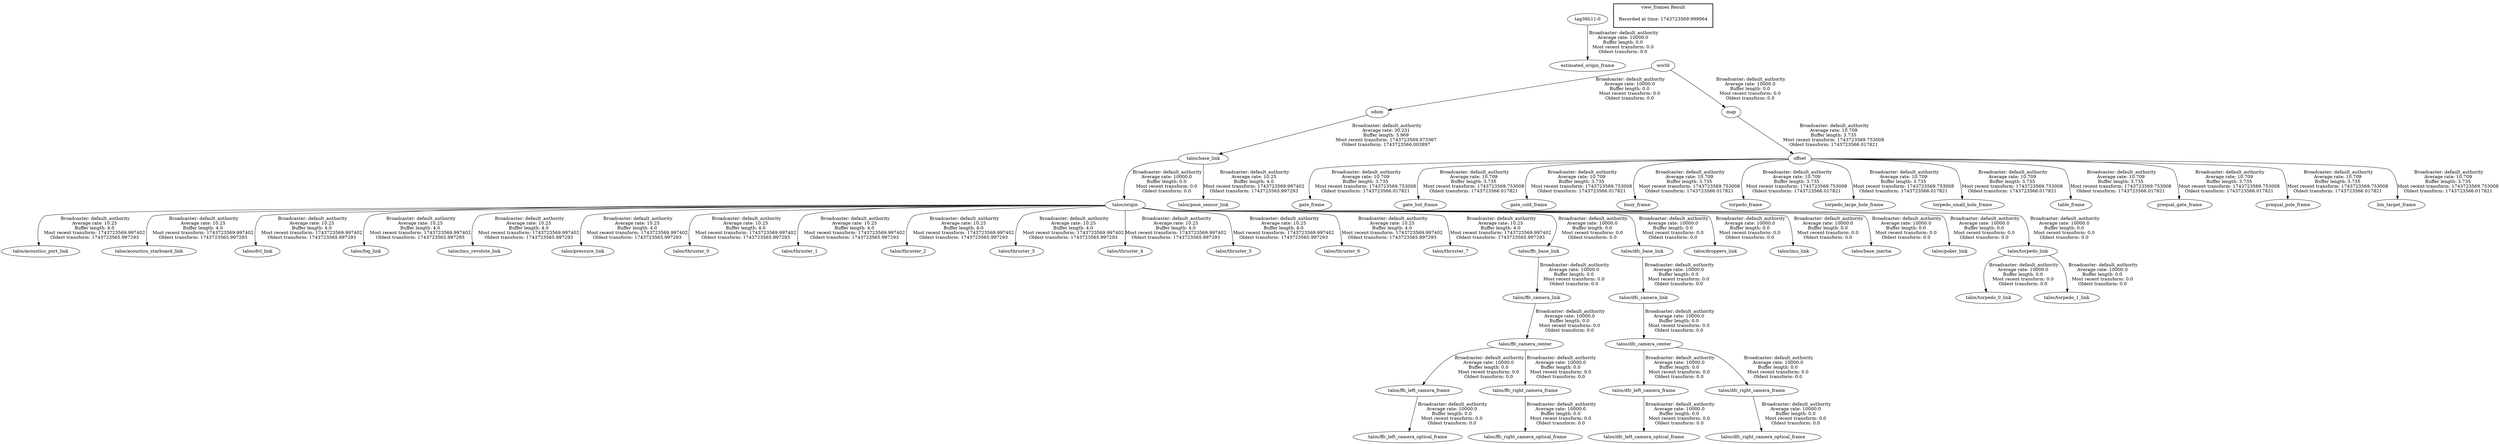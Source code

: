 digraph G {
"tag36h11:0" -> "estimated_origin_frame"[label=" Broadcaster: default_authority\nAverage rate: 10000.0\nBuffer length: 0.0\nMost recent transform: 0.0\nOldest transform: 0.0\n"];
"talos/origin" -> "talos/acoustics_port_link"[label=" Broadcaster: default_authority\nAverage rate: 10.25\nBuffer length: 4.0\nMost recent transform: 1743723569.997402\nOldest transform: 1743723565.997293\n"];
"talos/base_link" -> "talos/origin"[label=" Broadcaster: default_authority\nAverage rate: 10000.0\nBuffer length: 0.0\nMost recent transform: 0.0\nOldest transform: 0.0\n"];
"talos/origin" -> "talos/acoustics_starboard_link"[label=" Broadcaster: default_authority\nAverage rate: 10.25\nBuffer length: 4.0\nMost recent transform: 1743723569.997402\nOldest transform: 1743723565.997293\n"];
"talos/origin" -> "talos/dvl_link"[label=" Broadcaster: default_authority\nAverage rate: 10.25\nBuffer length: 4.0\nMost recent transform: 1743723569.997402\nOldest transform: 1743723565.997293\n"];
"talos/origin" -> "talos/fog_link"[label=" Broadcaster: default_authority\nAverage rate: 10.25\nBuffer length: 4.0\nMost recent transform: 1743723569.997402\nOldest transform: 1743723565.997293\n"];
"talos/origin" -> "talos/imu_revolute_link"[label=" Broadcaster: default_authority\nAverage rate: 10.25\nBuffer length: 4.0\nMost recent transform: 1743723569.997402\nOldest transform: 1743723565.997293\n"];
"talos/base_link" -> "talos/pose_sensor_link"[label=" Broadcaster: default_authority\nAverage rate: 10.25\nBuffer length: 4.0\nMost recent transform: 1743723569.997402\nOldest transform: 1743723565.997293\n"];
"odom" -> "talos/base_link"[label=" Broadcaster: default_authority\nAverage rate: 30.231\nBuffer length: 3.969\nMost recent transform: 1743723569.973367\nOldest transform: 1743723566.003897\n"];
"talos/origin" -> "talos/pressure_link"[label=" Broadcaster: default_authority\nAverage rate: 10.25\nBuffer length: 4.0\nMost recent transform: 1743723569.997402\nOldest transform: 1743723565.997293\n"];
"talos/origin" -> "talos/thruster_0"[label=" Broadcaster: default_authority\nAverage rate: 10.25\nBuffer length: 4.0\nMost recent transform: 1743723569.997402\nOldest transform: 1743723565.997293\n"];
"talos/origin" -> "talos/thruster_1"[label=" Broadcaster: default_authority\nAverage rate: 10.25\nBuffer length: 4.0\nMost recent transform: 1743723569.997402\nOldest transform: 1743723565.997293\n"];
"talos/origin" -> "talos/thruster_2"[label=" Broadcaster: default_authority\nAverage rate: 10.25\nBuffer length: 4.0\nMost recent transform: 1743723569.997402\nOldest transform: 1743723565.997293\n"];
"talos/origin" -> "talos/thruster_3"[label=" Broadcaster: default_authority\nAverage rate: 10.25\nBuffer length: 4.0\nMost recent transform: 1743723569.997402\nOldest transform: 1743723565.997293\n"];
"talos/origin" -> "talos/thruster_4"[label=" Broadcaster: default_authority\nAverage rate: 10.25\nBuffer length: 4.0\nMost recent transform: 1743723569.997402\nOldest transform: 1743723565.997293\n"];
"talos/origin" -> "talos/thruster_5"[label=" Broadcaster: default_authority\nAverage rate: 10.25\nBuffer length: 4.0\nMost recent transform: 1743723569.997402\nOldest transform: 1743723565.997293\n"];
"talos/origin" -> "talos/thruster_6"[label=" Broadcaster: default_authority\nAverage rate: 10.25\nBuffer length: 4.0\nMost recent transform: 1743723569.997402\nOldest transform: 1743723565.997293\n"];
"talos/origin" -> "talos/thruster_7"[label=" Broadcaster: default_authority\nAverage rate: 10.25\nBuffer length: 4.0\nMost recent transform: 1743723569.997402\nOldest transform: 1743723565.997293\n"];
"talos/ffc_camera_link" -> "talos/ffc_camera_center"[label=" Broadcaster: default_authority\nAverage rate: 10000.0\nBuffer length: 0.0\nMost recent transform: 0.0\nOldest transform: 0.0\n"];
"talos/ffc_base_link" -> "talos/ffc_camera_link"[label=" Broadcaster: default_authority\nAverage rate: 10000.0\nBuffer length: 0.0\nMost recent transform: 0.0\nOldest transform: 0.0\n"];
"talos/ffc_camera_center" -> "talos/ffc_left_camera_frame"[label=" Broadcaster: default_authority\nAverage rate: 10000.0\nBuffer length: 0.0\nMost recent transform: 0.0\nOldest transform: 0.0\n"];
"talos/ffc_left_camera_frame" -> "talos/ffc_left_camera_optical_frame"[label=" Broadcaster: default_authority\nAverage rate: 10000.0\nBuffer length: 0.0\nMost recent transform: 0.0\nOldest transform: 0.0\n"];
"talos/ffc_camera_center" -> "talos/ffc_right_camera_frame"[label=" Broadcaster: default_authority\nAverage rate: 10000.0\nBuffer length: 0.0\nMost recent transform: 0.0\nOldest transform: 0.0\n"];
"talos/ffc_right_camera_frame" -> "talos/ffc_right_camera_optical_frame"[label=" Broadcaster: default_authority\nAverage rate: 10000.0\nBuffer length: 0.0\nMost recent transform: 0.0\nOldest transform: 0.0\n"];
"talos/dfc_camera_link" -> "talos/dfc_camera_center"[label=" Broadcaster: default_authority\nAverage rate: 10000.0\nBuffer length: 0.0\nMost recent transform: 0.0\nOldest transform: 0.0\n"];
"talos/dfc_base_link" -> "talos/dfc_camera_link"[label=" Broadcaster: default_authority\nAverage rate: 10000.0\nBuffer length: 0.0\nMost recent transform: 0.0\nOldest transform: 0.0\n"];
"talos/dfc_camera_center" -> "talos/dfc_left_camera_frame"[label=" Broadcaster: default_authority\nAverage rate: 10000.0\nBuffer length: 0.0\nMost recent transform: 0.0\nOldest transform: 0.0\n"];
"talos/dfc_left_camera_frame" -> "talos/dfc_left_camera_optical_frame"[label=" Broadcaster: default_authority\nAverage rate: 10000.0\nBuffer length: 0.0\nMost recent transform: 0.0\nOldest transform: 0.0\n"];
"talos/dfc_camera_center" -> "talos/dfc_right_camera_frame"[label=" Broadcaster: default_authority\nAverage rate: 10000.0\nBuffer length: 0.0\nMost recent transform: 0.0\nOldest transform: 0.0\n"];
"talos/dfc_right_camera_frame" -> "talos/dfc_right_camera_optical_frame"[label=" Broadcaster: default_authority\nAverage rate: 10000.0\nBuffer length: 0.0\nMost recent transform: 0.0\nOldest transform: 0.0\n"];
"world" -> "map"[label=" Broadcaster: default_authority\nAverage rate: 10000.0\nBuffer length: 0.0\nMost recent transform: 0.0\nOldest transform: 0.0\n"];
"world" -> "odom"[label=" Broadcaster: default_authority\nAverage rate: 10000.0\nBuffer length: 0.0\nMost recent transform: 0.0\nOldest transform: 0.0\n"];
"talos/origin" -> "talos/dfc_base_link"[label=" Broadcaster: default_authority\nAverage rate: 10000.0\nBuffer length: 0.0\nMost recent transform: 0.0\nOldest transform: 0.0\n"];
"talos/origin" -> "talos/droppers_link"[label=" Broadcaster: default_authority\nAverage rate: 10000.0\nBuffer length: 0.0\nMost recent transform: 0.0\nOldest transform: 0.0\n"];
"talos/origin" -> "talos/ffc_base_link"[label=" Broadcaster: default_authority\nAverage rate: 10000.0\nBuffer length: 0.0\nMost recent transform: 0.0\nOldest transform: 0.0\n"];
"talos/origin" -> "talos/imu_link"[label=" Broadcaster: default_authority\nAverage rate: 10000.0\nBuffer length: 0.0\nMost recent transform: 0.0\nOldest transform: 0.0\n"];
"talos/origin" -> "talos/base_inertia"[label=" Broadcaster: default_authority\nAverage rate: 10000.0\nBuffer length: 0.0\nMost recent transform: 0.0\nOldest transform: 0.0\n"];
"talos/origin" -> "talos/poker_link"[label=" Broadcaster: default_authority\nAverage rate: 10000.0\nBuffer length: 0.0\nMost recent transform: 0.0\nOldest transform: 0.0\n"];
"talos/torpedo_link" -> "talos/torpedo_0_link"[label=" Broadcaster: default_authority\nAverage rate: 10000.0\nBuffer length: 0.0\nMost recent transform: 0.0\nOldest transform: 0.0\n"];
"talos/origin" -> "talos/torpedo_link"[label=" Broadcaster: default_authority\nAverage rate: 10000.0\nBuffer length: 0.0\nMost recent transform: 0.0\nOldest transform: 0.0\n"];
"talos/torpedo_link" -> "talos/torpedo_1_link"[label=" Broadcaster: default_authority\nAverage rate: 10000.0\nBuffer length: 0.0\nMost recent transform: 0.0\nOldest transform: 0.0\n"];
"map" -> "offset"[label=" Broadcaster: default_authority\nAverage rate: 10.709\nBuffer length: 3.735\nMost recent transform: 1743723569.753008\nOldest transform: 1743723566.017821\n"];
"offset" -> "gate_frame"[label=" Broadcaster: default_authority\nAverage rate: 10.709\nBuffer length: 3.735\nMost recent transform: 1743723569.753008\nOldest transform: 1743723566.017821\n"];
"offset" -> "gate_hot_frame"[label=" Broadcaster: default_authority\nAverage rate: 10.709\nBuffer length: 3.735\nMost recent transform: 1743723569.753008\nOldest transform: 1743723566.017821\n"];
"offset" -> "gate_cold_frame"[label=" Broadcaster: default_authority\nAverage rate: 10.709\nBuffer length: 3.735\nMost recent transform: 1743723569.753008\nOldest transform: 1743723566.017821\n"];
"offset" -> "buoy_frame"[label=" Broadcaster: default_authority\nAverage rate: 10.709\nBuffer length: 3.735\nMost recent transform: 1743723569.753008\nOldest transform: 1743723566.017821\n"];
"offset" -> "torpedo_frame"[label=" Broadcaster: default_authority\nAverage rate: 10.709\nBuffer length: 3.735\nMost recent transform: 1743723569.753008\nOldest transform: 1743723566.017821\n"];
"offset" -> "torpedo_large_hole_frame"[label=" Broadcaster: default_authority\nAverage rate: 10.709\nBuffer length: 3.735\nMost recent transform: 1743723569.753008\nOldest transform: 1743723566.017821\n"];
"offset" -> "torpedo_small_hole_frame"[label=" Broadcaster: default_authority\nAverage rate: 10.709\nBuffer length: 3.735\nMost recent transform: 1743723569.753008\nOldest transform: 1743723566.017821\n"];
"offset" -> "table_frame"[label=" Broadcaster: default_authority\nAverage rate: 10.709\nBuffer length: 3.735\nMost recent transform: 1743723569.753008\nOldest transform: 1743723566.017821\n"];
"offset" -> "prequal_gate_frame"[label=" Broadcaster: default_authority\nAverage rate: 10.709\nBuffer length: 3.735\nMost recent transform: 1743723569.753008\nOldest transform: 1743723566.017821\n"];
"offset" -> "prequal_pole_frame"[label=" Broadcaster: default_authority\nAverage rate: 10.709\nBuffer length: 3.735\nMost recent transform: 1743723569.753008\nOldest transform: 1743723566.017821\n"];
"offset" -> "bin_target_frame"[label=" Broadcaster: default_authority\nAverage rate: 10.709\nBuffer length: 3.735\nMost recent transform: 1743723569.753008\nOldest transform: 1743723566.017821\n"];
edge [style=invis];
 subgraph cluster_legend { style=bold; color=black; label ="view_frames Result";
"Recorded at time: 1743723569.999064"[ shape=plaintext ] ;
}->"world";
}